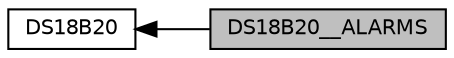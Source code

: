 digraph "DS18B20__ALARMS"
{
  edge [fontname="Helvetica",fontsize="10",labelfontname="Helvetica",labelfontsize="10"];
  node [fontname="Helvetica",fontsize="10",shape=record];
  rankdir=LR;
  Node1 [label="DS18B20",height=0.2,width=0.4,color="black", fillcolor="white", style="filled",URL="$group___d_s18_b20.html"];
  Node0 [label="DS18B20__ALARMS",height=0.2,width=0.4,color="black", fillcolor="grey75", style="filled", fontcolor="black"];
  Node1->Node0 [shape=plaintext, dir="back", style="solid"];
}
